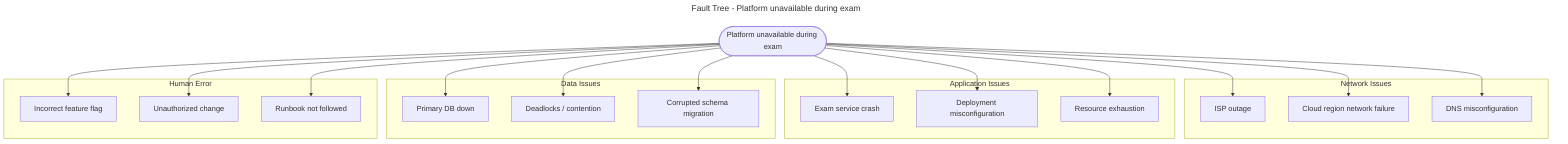---
title: Fault Tree - Platform unavailable during exam
---
flowchart TD
  TOP([Platform unavailable during exam])

  subgraph Network Issues
    NET1[ISP outage]
    NET2[Cloud region network failure]
    NET3[DNS misconfiguration]
  end

  subgraph Application Issues
    APP1[Exam service crash]
    APP2[Deployment misconfiguration]
    APP3[Resource exhaustion]
  end

  subgraph Data Issues
    DATA1[Primary DB down]
    DATA2[Deadlocks / contention]
    DATA3[Corrupted schema migration]
  end

  subgraph Human Error
    HUM1[Incorrect feature flag]
    HUM2[Unauthorized change]
    HUM3[Runbook not followed]
  end

  TOP --> NET1
  TOP --> NET2
  TOP --> NET3
  TOP --> APP1
  TOP --> APP2
  TOP --> APP3
  TOP --> DATA1
  TOP --> DATA2
  TOP --> DATA3
  TOP --> HUM1
  TOP --> HUM2
  TOP --> HUM3